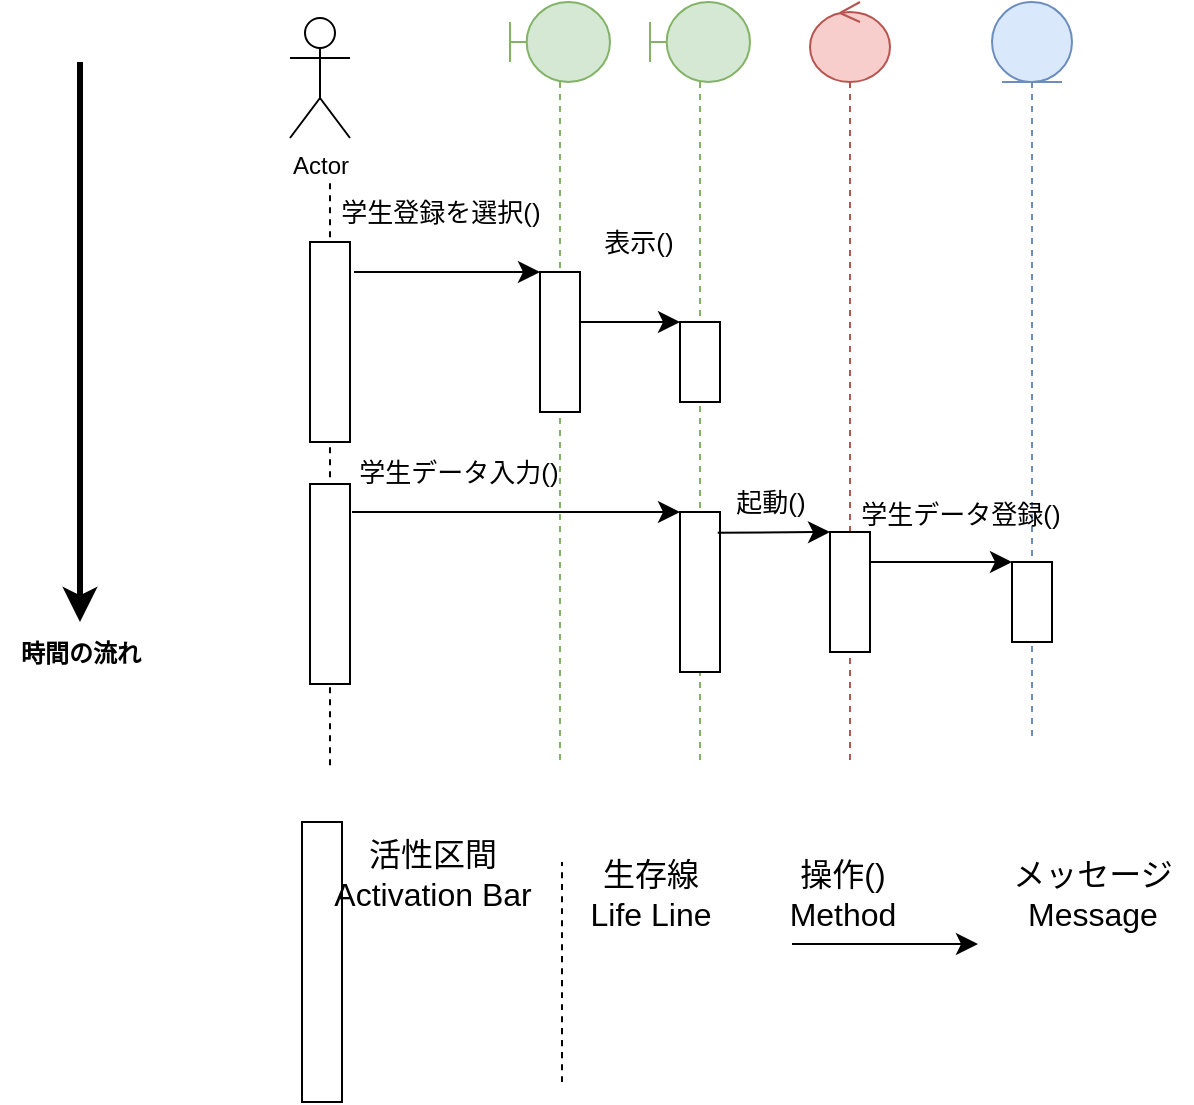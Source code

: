 <mxfile version="28.2.1">
  <diagram id="8o0BosQTcAM1sWlLDTMt" name="ページ1">
    <mxGraphModel dx="836" dy="1036" grid="1" gridSize="10" guides="1" tooltips="1" connect="1" arrows="1" fold="1" page="1" pageScale="1" pageWidth="827" pageHeight="1169" math="0" shadow="0">
      <root>
        <mxCell id="0" />
        <mxCell id="1" parent="0" />
        <mxCell id="2" value="&lt;b&gt;時間の流れ&lt;/b&gt;" style="text;html=1;align=center;verticalAlign=middle;resizable=0;points=[];autosize=1;strokeColor=none;fillColor=none;" parent="1" vertex="1">
          <mxGeometry x="40" y="431" width="80" height="30" as="geometry" />
        </mxCell>
        <mxCell id="xxCJCe1F8kV-4R3Zfw_s-9" value="" style="shape=umlLifeline;perimeter=lifelinePerimeter;whiteSpace=wrap;html=1;container=1;dropTarget=0;collapsible=0;recursiveResize=0;outlineConnect=0;portConstraint=eastwest;newEdgeStyle={&quot;curved&quot;:0,&quot;rounded&quot;:0};participant=umlBoundary;fillColor=#d5e8d4;strokeColor=#82b366;" vertex="1" parent="1">
          <mxGeometry x="295" y="120" width="50" height="380" as="geometry" />
        </mxCell>
        <mxCell id="xxCJCe1F8kV-4R3Zfw_s-10" value="" style="shape=umlLifeline;perimeter=lifelinePerimeter;whiteSpace=wrap;html=1;container=1;dropTarget=0;collapsible=0;recursiveResize=0;outlineConnect=0;portConstraint=eastwest;newEdgeStyle={&quot;curved&quot;:0,&quot;rounded&quot;:0};participant=umlBoundary;fillColor=#d5e8d4;strokeColor=#82b366;" vertex="1" parent="1">
          <mxGeometry x="365" y="120" width="50" height="380" as="geometry" />
        </mxCell>
        <mxCell id="xxCJCe1F8kV-4R3Zfw_s-11" value="" style="shape=umlLifeline;perimeter=lifelinePerimeter;whiteSpace=wrap;html=1;container=1;dropTarget=0;collapsible=0;recursiveResize=0;outlineConnect=0;portConstraint=eastwest;newEdgeStyle={&quot;curved&quot;:0,&quot;rounded&quot;:0};participant=umlEntity;fillColor=#dae8fc;strokeColor=#6c8ebf;" vertex="1" parent="1">
          <mxGeometry x="536" y="120" width="40" height="370" as="geometry" />
        </mxCell>
        <mxCell id="xxCJCe1F8kV-4R3Zfw_s-12" value="" style="shape=umlLifeline;perimeter=lifelinePerimeter;whiteSpace=wrap;html=1;container=1;dropTarget=0;collapsible=0;recursiveResize=0;outlineConnect=0;portConstraint=eastwest;newEdgeStyle={&quot;curved&quot;:0,&quot;rounded&quot;:0};participant=umlControl;fillColor=#f8cecc;strokeColor=#b85450;" vertex="1" parent="1">
          <mxGeometry x="445" y="120" width="40" height="380" as="geometry" />
        </mxCell>
        <mxCell id="xxCJCe1F8kV-4R3Zfw_s-16" value="Actor" style="shape=umlActor;verticalLabelPosition=bottom;verticalAlign=top;html=1;" vertex="1" parent="1">
          <mxGeometry x="185" y="128" width="30" height="60" as="geometry" />
        </mxCell>
        <mxCell id="xxCJCe1F8kV-4R3Zfw_s-18" value="" style="endArrow=none;html=1;rounded=0;fontSize=12;startSize=8;endSize=8;curved=1;dashed=1;endFill=0;" edge="1" parent="1">
          <mxGeometry relative="1" as="geometry">
            <mxPoint x="205" y="501.6" as="sourcePoint" />
            <mxPoint x="205" y="210" as="targetPoint" />
          </mxGeometry>
        </mxCell>
        <mxCell id="xxCJCe1F8kV-4R3Zfw_s-21" value="" style="edgeStyle=none;curved=1;rounded=0;orthogonalLoop=1;jettySize=auto;html=1;fontSize=12;startSize=8;endSize=8;entryX=0;entryY=0;entryDx=0;entryDy=0;" edge="1" parent="1" target="xxCJCe1F8kV-4R3Zfw_s-22">
          <mxGeometry relative="1" as="geometry">
            <mxPoint x="217" y="255" as="sourcePoint" />
          </mxGeometry>
        </mxCell>
        <mxCell id="xxCJCe1F8kV-4R3Zfw_s-20" value="" style="rounded=0;whiteSpace=wrap;html=1;" vertex="1" parent="1">
          <mxGeometry x="195" y="240" width="20" height="100" as="geometry" />
        </mxCell>
        <mxCell id="xxCJCe1F8kV-4R3Zfw_s-33" value="" style="edgeStyle=none;curved=1;rounded=0;orthogonalLoop=1;jettySize=auto;html=1;fontSize=12;startSize=8;endSize=8;entryX=0;entryY=0;entryDx=0;entryDy=0;" edge="1" parent="1" source="xxCJCe1F8kV-4R3Zfw_s-9" target="xxCJCe1F8kV-4R3Zfw_s-32">
          <mxGeometry relative="1" as="geometry" />
        </mxCell>
        <mxCell id="xxCJCe1F8kV-4R3Zfw_s-22" value="" style="rounded=0;whiteSpace=wrap;html=1;" vertex="1" parent="1">
          <mxGeometry x="310" y="255" width="20" height="70" as="geometry" />
        </mxCell>
        <mxCell id="xxCJCe1F8kV-4R3Zfw_s-23" value="" style="rounded=0;whiteSpace=wrap;html=1;" vertex="1" parent="1">
          <mxGeometry x="191" y="530" width="20" height="140" as="geometry" />
        </mxCell>
        <mxCell id="xxCJCe1F8kV-4R3Zfw_s-24" value="活性区間&lt;div&gt;Activation Bar&lt;/div&gt;" style="text;html=1;align=center;verticalAlign=middle;resizable=0;points=[];autosize=1;strokeColor=none;fillColor=none;fontSize=16;" vertex="1" parent="1">
          <mxGeometry x="196" y="531" width="120" height="50" as="geometry" />
        </mxCell>
        <mxCell id="xxCJCe1F8kV-4R3Zfw_s-25" value="" style="endArrow=none;dashed=1;html=1;rounded=0;fontSize=12;startSize=8;endSize=8;curved=1;" edge="1" parent="1">
          <mxGeometry width="50" height="50" relative="1" as="geometry">
            <mxPoint x="321" y="660" as="sourcePoint" />
            <mxPoint x="321" y="550" as="targetPoint" />
          </mxGeometry>
        </mxCell>
        <mxCell id="xxCJCe1F8kV-4R3Zfw_s-26" value="生存線&lt;div&gt;Life Line&lt;/div&gt;" style="text;html=1;align=center;verticalAlign=middle;resizable=0;points=[];autosize=1;strokeColor=none;fillColor=none;fontSize=16;" vertex="1" parent="1">
          <mxGeometry x="325" y="541" width="80" height="50" as="geometry" />
        </mxCell>
        <mxCell id="xxCJCe1F8kV-4R3Zfw_s-27" value="" style="endArrow=classic;html=1;rounded=0;fontSize=12;startSize=8;endSize=8;curved=1;fontStyle=1;strokeWidth=3;" edge="1" parent="1">
          <mxGeometry width="50" height="50" relative="1" as="geometry">
            <mxPoint x="80" y="150" as="sourcePoint" />
            <mxPoint x="80" y="430" as="targetPoint" />
          </mxGeometry>
        </mxCell>
        <mxCell id="xxCJCe1F8kV-4R3Zfw_s-28" value="学生登録を選択()" style="text;html=1;align=center;verticalAlign=middle;resizable=0;points=[];autosize=1;strokeColor=none;fillColor=none;fontSize=13;" vertex="1" parent="1">
          <mxGeometry x="200" y="210" width="120" height="30" as="geometry" />
        </mxCell>
        <mxCell id="xxCJCe1F8kV-4R3Zfw_s-29" value="操作()&lt;div&gt;Method&lt;/div&gt;" style="text;html=1;align=center;verticalAlign=middle;resizable=0;points=[];autosize=1;strokeColor=none;fillColor=none;fontSize=16;" vertex="1" parent="1">
          <mxGeometry x="421" y="541" width="80" height="50" as="geometry" />
        </mxCell>
        <mxCell id="xxCJCe1F8kV-4R3Zfw_s-30" value="" style="edgeStyle=none;curved=1;rounded=0;orthogonalLoop=1;jettySize=auto;html=1;fontSize=12;startSize=8;endSize=8;entryX=0;entryY=0;entryDx=0;entryDy=0;" edge="1" parent="1">
          <mxGeometry relative="1" as="geometry">
            <mxPoint x="436" y="591" as="sourcePoint" />
            <mxPoint x="529" y="591" as="targetPoint" />
          </mxGeometry>
        </mxCell>
        <mxCell id="xxCJCe1F8kV-4R3Zfw_s-31" value="メッセージ&lt;div&gt;Message&lt;/div&gt;" style="text;html=1;align=center;verticalAlign=middle;resizable=0;points=[];autosize=1;strokeColor=none;fillColor=none;fontSize=16;" vertex="1" parent="1">
          <mxGeometry x="536" y="541" width="100" height="50" as="geometry" />
        </mxCell>
        <mxCell id="xxCJCe1F8kV-4R3Zfw_s-32" value="" style="rounded=0;whiteSpace=wrap;html=1;" vertex="1" parent="1">
          <mxGeometry x="380" y="280" width="20" height="40" as="geometry" />
        </mxCell>
        <mxCell id="xxCJCe1F8kV-4R3Zfw_s-34" value="表示()" style="text;html=1;align=center;verticalAlign=middle;resizable=0;points=[];autosize=1;strokeColor=none;fillColor=none;fontSize=13;" vertex="1" parent="1">
          <mxGeometry x="329" y="225" width="60" height="30" as="geometry" />
        </mxCell>
        <mxCell id="xxCJCe1F8kV-4R3Zfw_s-36" value="" style="endArrow=none;html=1;rounded=0;fontSize=12;startSize=8;endSize=8;curved=1;dashed=1;endFill=0;" edge="1" parent="1" target="xxCJCe1F8kV-4R3Zfw_s-35">
          <mxGeometry relative="1" as="geometry">
            <mxPoint x="205" y="460" as="sourcePoint" />
            <mxPoint x="205" y="210" as="targetPoint" />
          </mxGeometry>
        </mxCell>
        <mxCell id="xxCJCe1F8kV-4R3Zfw_s-35" value="" style="rounded=0;whiteSpace=wrap;html=1;" vertex="1" parent="1">
          <mxGeometry x="195" y="361" width="20" height="100" as="geometry" />
        </mxCell>
        <mxCell id="xxCJCe1F8kV-4R3Zfw_s-39" value="" style="rounded=0;whiteSpace=wrap;html=1;" vertex="1" parent="1">
          <mxGeometry x="380" y="375" width="20" height="80" as="geometry" />
        </mxCell>
        <mxCell id="xxCJCe1F8kV-4R3Zfw_s-40" value="" style="rounded=0;whiteSpace=wrap;html=1;" vertex="1" parent="1">
          <mxGeometry x="455" y="385" width="20" height="60" as="geometry" />
        </mxCell>
        <mxCell id="xxCJCe1F8kV-4R3Zfw_s-41" value="" style="rounded=0;whiteSpace=wrap;html=1;" vertex="1" parent="1">
          <mxGeometry x="546" y="400" width="20" height="40" as="geometry" />
        </mxCell>
        <mxCell id="xxCJCe1F8kV-4R3Zfw_s-42" value="" style="edgeStyle=none;curved=1;rounded=0;orthogonalLoop=1;jettySize=auto;html=1;fontSize=12;startSize=8;endSize=8;entryX=0;entryY=0;entryDx=0;entryDy=0;" edge="1" parent="1" target="xxCJCe1F8kV-4R3Zfw_s-39">
          <mxGeometry relative="1" as="geometry">
            <mxPoint x="216" y="375" as="sourcePoint" />
            <mxPoint x="363" y="360" as="targetPoint" />
          </mxGeometry>
        </mxCell>
        <mxCell id="xxCJCe1F8kV-4R3Zfw_s-43" value="" style="edgeStyle=none;curved=1;rounded=0;orthogonalLoop=1;jettySize=auto;html=1;fontSize=12;startSize=8;endSize=8;entryX=0;entryY=0;entryDx=0;entryDy=0;exitX=0.943;exitY=0.13;exitDx=0;exitDy=0;exitPerimeter=0;" edge="1" parent="1" source="xxCJCe1F8kV-4R3Zfw_s-39" target="xxCJCe1F8kV-4R3Zfw_s-40">
          <mxGeometry relative="1" as="geometry">
            <mxPoint x="410" y="370" as="sourcePoint" />
            <mxPoint x="503" y="370" as="targetPoint" />
          </mxGeometry>
        </mxCell>
        <mxCell id="xxCJCe1F8kV-4R3Zfw_s-44" value="" style="edgeStyle=none;curved=1;rounded=0;orthogonalLoop=1;jettySize=auto;html=1;fontSize=12;startSize=8;endSize=8;entryX=0;entryY=0;entryDx=0;entryDy=0;exitX=1;exitY=0.25;exitDx=0;exitDy=0;" edge="1" parent="1" source="xxCJCe1F8kV-4R3Zfw_s-40" target="xxCJCe1F8kV-4R3Zfw_s-41">
          <mxGeometry relative="1" as="geometry">
            <mxPoint x="480" y="400" as="sourcePoint" />
            <mxPoint x="593" y="380" as="targetPoint" />
          </mxGeometry>
        </mxCell>
        <mxCell id="xxCJCe1F8kV-4R3Zfw_s-45" value="学生データ入力()" style="text;html=1;align=center;verticalAlign=middle;resizable=0;points=[];autosize=1;strokeColor=none;fillColor=none;fontSize=13;" vertex="1" parent="1">
          <mxGeometry x="209" y="340" width="120" height="30" as="geometry" />
        </mxCell>
        <mxCell id="xxCJCe1F8kV-4R3Zfw_s-46" value="起動()" style="text;html=1;align=center;verticalAlign=middle;resizable=0;points=[];autosize=1;strokeColor=none;fillColor=none;fontSize=13;" vertex="1" parent="1">
          <mxGeometry x="395" y="355" width="60" height="30" as="geometry" />
        </mxCell>
        <mxCell id="xxCJCe1F8kV-4R3Zfw_s-47" value="学生データ登録()" style="text;html=1;align=center;verticalAlign=middle;resizable=0;points=[];autosize=1;strokeColor=none;fillColor=none;fontSize=13;" vertex="1" parent="1">
          <mxGeometry x="460" y="361" width="120" height="30" as="geometry" />
        </mxCell>
      </root>
    </mxGraphModel>
  </diagram>
</mxfile>
